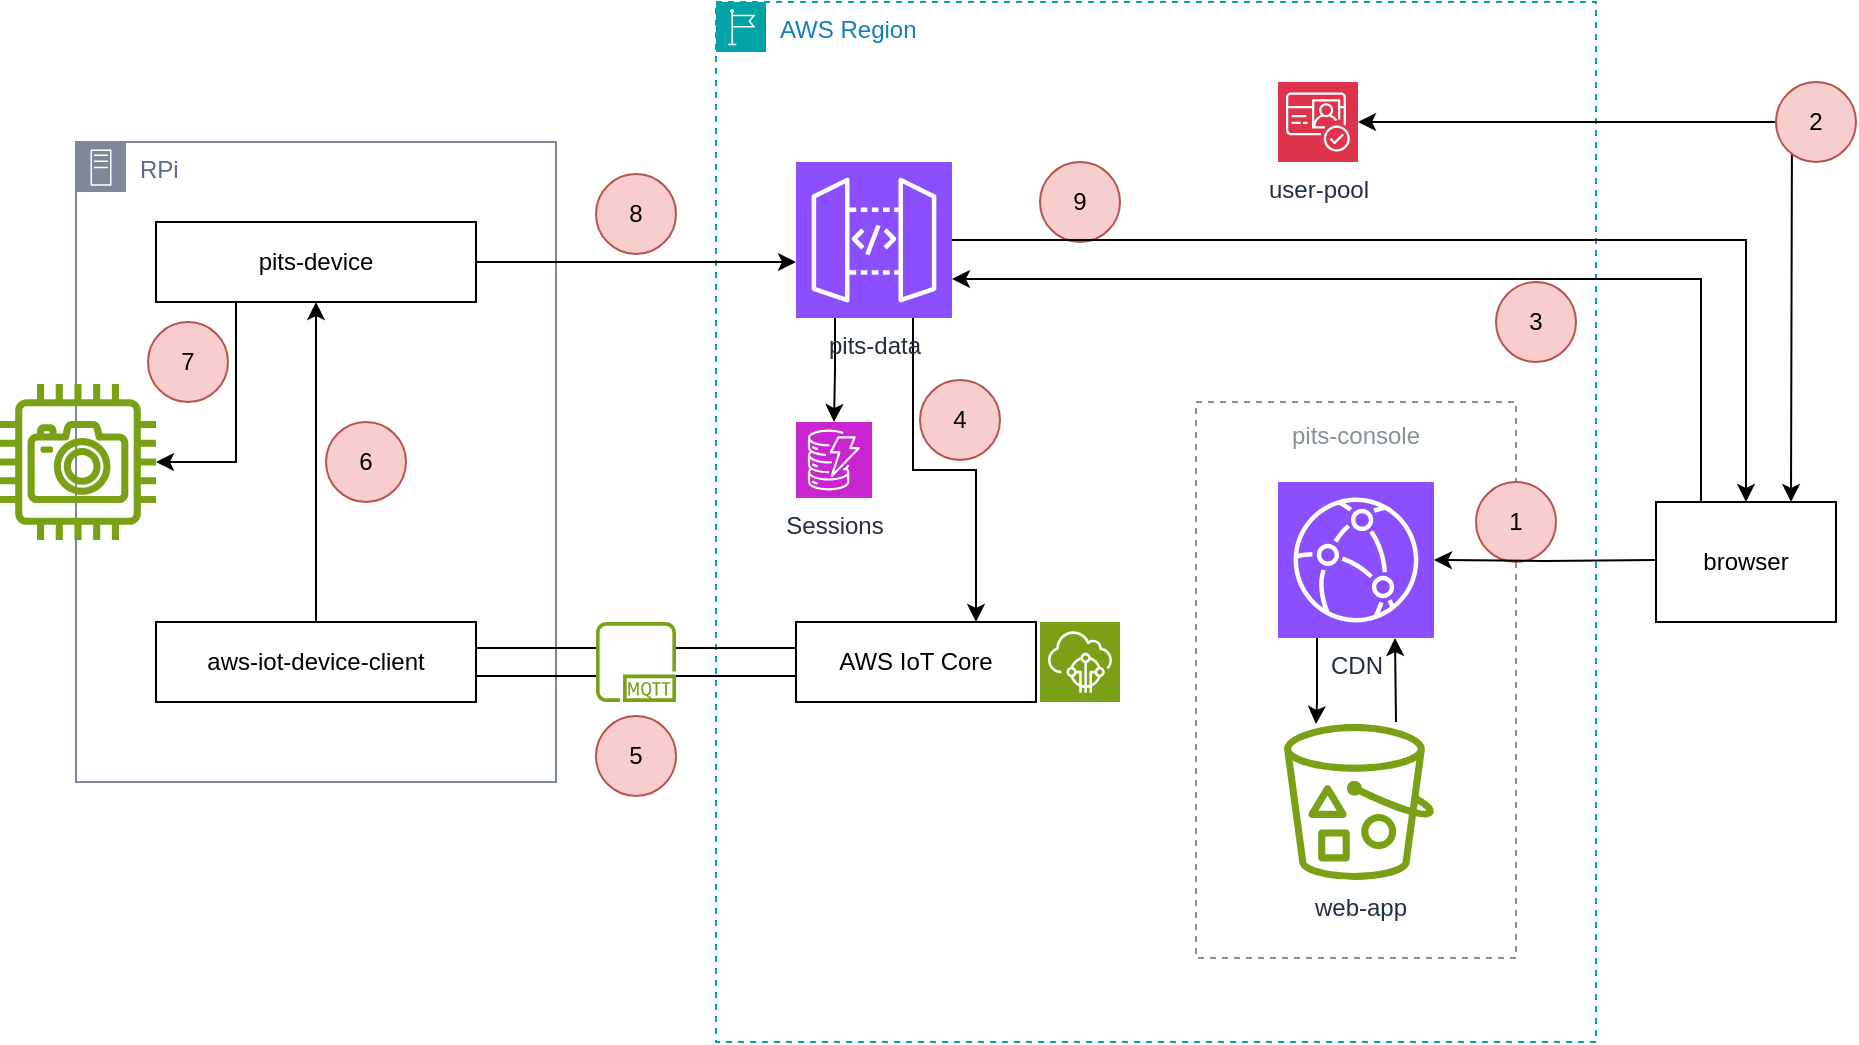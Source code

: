 <mxfile version="24.0.7" type="github">
  <diagram name="Page-1" id="bw7EV-g0r8fkdXiM0yzg">
    <mxGraphModel dx="1434" dy="852" grid="1" gridSize="10" guides="1" tooltips="1" connect="1" arrows="1" fold="1" page="1" pageScale="1" pageWidth="850" pageHeight="1100" math="0" shadow="0">
      <root>
        <mxCell id="0" />
        <mxCell id="1" parent="0" />
        <mxCell id="d7Vb93uje6HNUPE9XAiB-1" value="AWS Region" style="points=[[0,0],[0.25,0],[0.5,0],[0.75,0],[1,0],[1,0.25],[1,0.5],[1,0.75],[1,1],[0.75,1],[0.5,1],[0.25,1],[0,1],[0,0.75],[0,0.5],[0,0.25]];outlineConnect=0;gradientColor=none;html=1;whiteSpace=wrap;fontSize=12;fontStyle=0;container=1;pointerEvents=0;collapsible=0;recursiveResize=0;shape=mxgraph.aws4.group;grIcon=mxgraph.aws4.group_region;strokeColor=#00A4A6;fillColor=none;verticalAlign=top;align=left;spacingLeft=30;fontColor=#147EBA;dashed=1;" vertex="1" parent="1">
          <mxGeometry x="360" y="40" width="440" height="520" as="geometry" />
        </mxCell>
        <mxCell id="d7Vb93uje6HNUPE9XAiB-2" value="pits-console" style="outlineConnect=0;gradientColor=none;html=1;whiteSpace=wrap;fontSize=12;fontStyle=0;strokeColor=#879196;fillColor=none;verticalAlign=top;align=center;fontColor=#879196;dashed=1;spacingTop=3;" vertex="1" parent="d7Vb93uje6HNUPE9XAiB-1">
          <mxGeometry x="240" y="200" width="160" height="278" as="geometry" />
        </mxCell>
        <mxCell id="d7Vb93uje6HNUPE9XAiB-29" style="edgeStyle=orthogonalEdgeStyle;rounded=0;orthogonalLoop=1;jettySize=auto;html=1;exitX=0.25;exitY=1;exitDx=0;exitDy=0;exitPerimeter=0;" edge="1" parent="d7Vb93uje6HNUPE9XAiB-1" source="d7Vb93uje6HNUPE9XAiB-4" target="d7Vb93uje6HNUPE9XAiB-20">
          <mxGeometry relative="1" as="geometry" />
        </mxCell>
        <mxCell id="d7Vb93uje6HNUPE9XAiB-30" style="edgeStyle=orthogonalEdgeStyle;rounded=0;orthogonalLoop=1;jettySize=auto;html=1;exitX=0.75;exitY=1;exitDx=0;exitDy=0;exitPerimeter=0;entryX=0.75;entryY=0;entryDx=0;entryDy=0;" edge="1" parent="d7Vb93uje6HNUPE9XAiB-1" source="d7Vb93uje6HNUPE9XAiB-4" target="d7Vb93uje6HNUPE9XAiB-7">
          <mxGeometry relative="1" as="geometry">
            <Array as="points">
              <mxPoint x="99" y="234" />
              <mxPoint x="130" y="234" />
            </Array>
          </mxGeometry>
        </mxCell>
        <mxCell id="d7Vb93uje6HNUPE9XAiB-4" value="pits-data" style="sketch=0;points=[[0,0,0],[0.25,0,0],[0.5,0,0],[0.75,0,0],[1,0,0],[0,1,0],[0.25,1,0],[0.5,1,0],[0.75,1,0],[1,1,0],[0,0.25,0],[0,0.5,0],[0,0.75,0],[1,0.25,0],[1,0.5,0],[1,0.75,0]];outlineConnect=0;fontColor=#232F3E;fillColor=#8C4FFF;strokeColor=#ffffff;dashed=0;verticalLabelPosition=bottom;verticalAlign=top;align=center;html=1;fontSize=12;fontStyle=0;aspect=fixed;shape=mxgraph.aws4.resourceIcon;resIcon=mxgraph.aws4.api_gateway;" vertex="1" parent="d7Vb93uje6HNUPE9XAiB-1">
          <mxGeometry x="40" y="80" width="78" height="78" as="geometry" />
        </mxCell>
        <mxCell id="d7Vb93uje6HNUPE9XAiB-24" style="edgeStyle=orthogonalEdgeStyle;rounded=0;orthogonalLoop=1;jettySize=auto;html=1;exitX=0.25;exitY=1;exitDx=0;exitDy=0;exitPerimeter=0;" edge="1" parent="d7Vb93uje6HNUPE9XAiB-1" source="d7Vb93uje6HNUPE9XAiB-15" target="d7Vb93uje6HNUPE9XAiB-14">
          <mxGeometry relative="1" as="geometry">
            <Array as="points">
              <mxPoint x="300" y="350" />
              <mxPoint x="300" y="350" />
            </Array>
          </mxGeometry>
        </mxCell>
        <mxCell id="d7Vb93uje6HNUPE9XAiB-15" value="CDN" style="sketch=0;points=[[0,0,0],[0.25,0,0],[0.5,0,0],[0.75,0,0],[1,0,0],[0,1,0],[0.25,1,0],[0.5,1,0],[0.75,1,0],[1,1,0],[0,0.25,0],[0,0.5,0],[0,0.75,0],[1,0.25,0],[1,0.5,0],[1,0.75,0]];outlineConnect=0;fontColor=#232F3E;fillColor=#8C4FFF;strokeColor=#ffffff;dashed=0;verticalLabelPosition=bottom;verticalAlign=top;align=center;html=1;fontSize=12;fontStyle=0;aspect=fixed;shape=mxgraph.aws4.resourceIcon;resIcon=mxgraph.aws4.cloudfront;" vertex="1" parent="d7Vb93uje6HNUPE9XAiB-1">
          <mxGeometry x="281" y="240" width="78" height="78" as="geometry" />
        </mxCell>
        <mxCell id="d7Vb93uje6HNUPE9XAiB-14" value="web-app" style="sketch=0;outlineConnect=0;fontColor=#232F3E;gradientColor=none;fillColor=#7AA116;strokeColor=none;dashed=0;verticalLabelPosition=bottom;verticalAlign=top;align=center;html=1;fontSize=12;fontStyle=0;aspect=fixed;pointerEvents=1;shape=mxgraph.aws4.bucket_with_objects;" vertex="1" parent="d7Vb93uje6HNUPE9XAiB-1">
          <mxGeometry x="284" y="361" width="75" height="78" as="geometry" />
        </mxCell>
        <mxCell id="d7Vb93uje6HNUPE9XAiB-16" value="user-pool" style="sketch=0;points=[[0,0,0],[0.25,0,0],[0.5,0,0],[0.75,0,0],[1,0,0],[0,1,0],[0.25,1,0],[0.5,1,0],[0.75,1,0],[1,1,0],[0,0.25,0],[0,0.5,0],[0,0.75,0],[1,0.25,0],[1,0.5,0],[1,0.75,0]];outlineConnect=0;fontColor=#232F3E;fillColor=#DD344C;strokeColor=#ffffff;dashed=0;verticalLabelPosition=bottom;verticalAlign=top;align=center;html=1;fontSize=12;fontStyle=0;aspect=fixed;shape=mxgraph.aws4.resourceIcon;resIcon=mxgraph.aws4.cognito;" vertex="1" parent="d7Vb93uje6HNUPE9XAiB-1">
          <mxGeometry x="281" y="40" width="40" height="40" as="geometry" />
        </mxCell>
        <mxCell id="d7Vb93uje6HNUPE9XAiB-7" value="AWS IoT Core" style="rounded=0;whiteSpace=wrap;html=1;" vertex="1" parent="d7Vb93uje6HNUPE9XAiB-1">
          <mxGeometry x="40" y="310" width="120" height="40" as="geometry" />
        </mxCell>
        <mxCell id="d7Vb93uje6HNUPE9XAiB-11" value="" style="sketch=0;points=[[0,0,0],[0.25,0,0],[0.5,0,0],[0.75,0,0],[1,0,0],[0,1,0],[0.25,1,0],[0.5,1,0],[0.75,1,0],[1,1,0],[0,0.25,0],[0,0.5,0],[0,0.75,0],[1,0.25,0],[1,0.5,0],[1,0.75,0]];outlineConnect=0;fontColor=#232F3E;fillColor=#7AA116;strokeColor=#ffffff;dashed=0;verticalLabelPosition=bottom;verticalAlign=top;align=center;html=1;fontSize=12;fontStyle=0;aspect=fixed;shape=mxgraph.aws4.resourceIcon;resIcon=mxgraph.aws4.iot_core;" vertex="1" parent="d7Vb93uje6HNUPE9XAiB-1">
          <mxGeometry x="162" y="310" width="40" height="40" as="geometry" />
        </mxCell>
        <mxCell id="d7Vb93uje6HNUPE9XAiB-20" value="Sessions" style="sketch=0;points=[[0,0,0],[0.25,0,0],[0.5,0,0],[0.75,0,0],[1,0,0],[0,1,0],[0.25,1,0],[0.5,1,0],[0.75,1,0],[1,1,0],[0,0.25,0],[0,0.5,0],[0,0.75,0],[1,0.25,0],[1,0.5,0],[1,0.75,0]];outlineConnect=0;fontColor=#232F3E;fillColor=#C925D1;strokeColor=#ffffff;dashed=0;verticalLabelPosition=bottom;verticalAlign=top;align=center;html=1;fontSize=12;fontStyle=0;aspect=fixed;shape=mxgraph.aws4.resourceIcon;resIcon=mxgraph.aws4.dynamodb;" vertex="1" parent="d7Vb93uje6HNUPE9XAiB-1">
          <mxGeometry x="40" y="210" width="38" height="38" as="geometry" />
        </mxCell>
        <mxCell id="d7Vb93uje6HNUPE9XAiB-25" value="" style="endArrow=classic;html=1;rounded=0;entryX=0.75;entryY=1;entryDx=0;entryDy=0;entryPerimeter=0;" edge="1" parent="d7Vb93uje6HNUPE9XAiB-1" target="d7Vb93uje6HNUPE9XAiB-15">
          <mxGeometry width="50" height="50" relative="1" as="geometry">
            <mxPoint x="340" y="360" as="sourcePoint" />
            <mxPoint x="30" y="340" as="targetPoint" />
          </mxGeometry>
        </mxCell>
        <mxCell id="d7Vb93uje6HNUPE9XAiB-35" value="1" style="ellipse;whiteSpace=wrap;html=1;aspect=fixed;fillColor=#f8cecc;strokeColor=#b85450;" vertex="1" parent="d7Vb93uje6HNUPE9XAiB-1">
          <mxGeometry x="380" y="240" width="40" height="40" as="geometry" />
        </mxCell>
        <mxCell id="d7Vb93uje6HNUPE9XAiB-37" value="3" style="ellipse;whiteSpace=wrap;html=1;aspect=fixed;fillColor=#f8cecc;strokeColor=#b85450;" vertex="1" parent="d7Vb93uje6HNUPE9XAiB-1">
          <mxGeometry x="390" y="140" width="40" height="40" as="geometry" />
        </mxCell>
        <mxCell id="d7Vb93uje6HNUPE9XAiB-38" value="4" style="ellipse;whiteSpace=wrap;html=1;aspect=fixed;fillColor=#f8cecc;strokeColor=#b85450;" vertex="1" parent="d7Vb93uje6HNUPE9XAiB-1">
          <mxGeometry x="102" y="189" width="40" height="40" as="geometry" />
        </mxCell>
        <mxCell id="d7Vb93uje6HNUPE9XAiB-43" value="9" style="ellipse;whiteSpace=wrap;html=1;aspect=fixed;fillColor=#f8cecc;strokeColor=#b85450;" vertex="1" parent="d7Vb93uje6HNUPE9XAiB-1">
          <mxGeometry x="162" y="80" width="40" height="40" as="geometry" />
        </mxCell>
        <mxCell id="d7Vb93uje6HNUPE9XAiB-3" value="RPi" style="points=[[0,0],[0.25,0],[0.5,0],[0.75,0],[1,0],[1,0.25],[1,0.5],[1,0.75],[1,1],[0.75,1],[0.5,1],[0.25,1],[0,1],[0,0.75],[0,0.5],[0,0.25]];outlineConnect=0;gradientColor=none;html=1;whiteSpace=wrap;fontSize=12;fontStyle=0;container=1;pointerEvents=0;collapsible=0;recursiveResize=0;shape=mxgraph.aws4.group;grIcon=mxgraph.aws4.group_on_premise;strokeColor=#7D8998;fillColor=none;verticalAlign=top;align=left;spacingLeft=30;fontColor=#5A6C86;dashed=0;" vertex="1" parent="1">
          <mxGeometry x="40" y="110" width="240" height="320" as="geometry" />
        </mxCell>
        <mxCell id="d7Vb93uje6HNUPE9XAiB-31" style="edgeStyle=orthogonalEdgeStyle;rounded=0;orthogonalLoop=1;jettySize=auto;html=1;exitX=0.25;exitY=1;exitDx=0;exitDy=0;" edge="1" parent="d7Vb93uje6HNUPE9XAiB-3" source="d7Vb93uje6HNUPE9XAiB-5" target="d7Vb93uje6HNUPE9XAiB-12">
          <mxGeometry relative="1" as="geometry">
            <Array as="points">
              <mxPoint x="80" y="160" />
            </Array>
          </mxGeometry>
        </mxCell>
        <mxCell id="d7Vb93uje6HNUPE9XAiB-5" value="pits-device" style="rounded=0;whiteSpace=wrap;html=1;" vertex="1" parent="d7Vb93uje6HNUPE9XAiB-3">
          <mxGeometry x="40" y="40" width="160" height="40" as="geometry" />
        </mxCell>
        <mxCell id="d7Vb93uje6HNUPE9XAiB-32" style="edgeStyle=orthogonalEdgeStyle;rounded=0;orthogonalLoop=1;jettySize=auto;html=1;entryX=0.5;entryY=1;entryDx=0;entryDy=0;" edge="1" parent="d7Vb93uje6HNUPE9XAiB-3" source="d7Vb93uje6HNUPE9XAiB-6" target="d7Vb93uje6HNUPE9XAiB-5">
          <mxGeometry relative="1" as="geometry" />
        </mxCell>
        <mxCell id="d7Vb93uje6HNUPE9XAiB-6" value="aws-iot-device-client" style="rounded=0;whiteSpace=wrap;html=1;" vertex="1" parent="d7Vb93uje6HNUPE9XAiB-3">
          <mxGeometry x="40" y="240" width="160" height="40" as="geometry" />
        </mxCell>
        <mxCell id="d7Vb93uje6HNUPE9XAiB-12" value="" style="sketch=0;outlineConnect=0;fontColor=#232F3E;gradientColor=none;fillColor=#7AA116;strokeColor=none;dashed=0;verticalLabelPosition=bottom;verticalAlign=top;align=center;html=1;fontSize=12;fontStyle=0;aspect=fixed;pointerEvents=1;shape=mxgraph.aws4.camera;" vertex="1" parent="d7Vb93uje6HNUPE9XAiB-3">
          <mxGeometry x="-38" y="121" width="78" height="78" as="geometry" />
        </mxCell>
        <mxCell id="d7Vb93uje6HNUPE9XAiB-40" value="6" style="ellipse;whiteSpace=wrap;html=1;aspect=fixed;fillColor=#f8cecc;strokeColor=#b85450;" vertex="1" parent="d7Vb93uje6HNUPE9XAiB-3">
          <mxGeometry x="125" y="140" width="40" height="40" as="geometry" />
        </mxCell>
        <mxCell id="d7Vb93uje6HNUPE9XAiB-41" value="7" style="ellipse;whiteSpace=wrap;html=1;aspect=fixed;fillColor=#f8cecc;strokeColor=#b85450;" vertex="1" parent="d7Vb93uje6HNUPE9XAiB-3">
          <mxGeometry x="36" y="90" width="40" height="40" as="geometry" />
        </mxCell>
        <mxCell id="d7Vb93uje6HNUPE9XAiB-17" style="edgeStyle=orthogonalEdgeStyle;rounded=0;orthogonalLoop=1;jettySize=auto;html=1;shape=link;width=14;" edge="1" parent="1" source="d7Vb93uje6HNUPE9XAiB-18" target="d7Vb93uje6HNUPE9XAiB-7">
          <mxGeometry relative="1" as="geometry" />
        </mxCell>
        <mxCell id="d7Vb93uje6HNUPE9XAiB-19" value="" style="edgeStyle=orthogonalEdgeStyle;rounded=0;orthogonalLoop=1;jettySize=auto;html=1;shape=link;width=14;" edge="1" parent="1" source="d7Vb93uje6HNUPE9XAiB-6" target="d7Vb93uje6HNUPE9XAiB-18">
          <mxGeometry relative="1" as="geometry">
            <mxPoint x="240" y="370" as="sourcePoint" />
            <mxPoint x="400" y="370" as="targetPoint" />
          </mxGeometry>
        </mxCell>
        <mxCell id="d7Vb93uje6HNUPE9XAiB-18" value="" style="sketch=0;outlineConnect=0;fontColor=#232F3E;gradientColor=none;fillColor=#7AA116;strokeColor=none;dashed=0;verticalLabelPosition=bottom;verticalAlign=top;align=center;html=1;fontSize=12;fontStyle=0;aspect=fixed;pointerEvents=1;shape=mxgraph.aws4.mqtt_protocol;" vertex="1" parent="1">
          <mxGeometry x="300" y="350" width="40" height="40" as="geometry" />
        </mxCell>
        <mxCell id="d7Vb93uje6HNUPE9XAiB-22" style="edgeStyle=orthogonalEdgeStyle;rounded=0;orthogonalLoop=1;jettySize=auto;html=1;" edge="1" parent="1" target="d7Vb93uje6HNUPE9XAiB-15">
          <mxGeometry relative="1" as="geometry">
            <mxPoint x="830" y="319" as="sourcePoint" />
          </mxGeometry>
        </mxCell>
        <mxCell id="d7Vb93uje6HNUPE9XAiB-26" value="" style="endArrow=classic;startArrow=classic;html=1;rounded=0;entryX=0.75;entryY=0;entryDx=0;entryDy=0;exitX=1;exitY=0.5;exitDx=0;exitDy=0;exitPerimeter=0;" edge="1" parent="1" source="d7Vb93uje6HNUPE9XAiB-16" target="d7Vb93uje6HNUPE9XAiB-27">
          <mxGeometry width="50" height="50" relative="1" as="geometry">
            <mxPoint x="340" y="430" as="sourcePoint" />
            <mxPoint x="855" y="289" as="targetPoint" />
            <Array as="points">
              <mxPoint x="898" y="100" />
            </Array>
          </mxGeometry>
        </mxCell>
        <mxCell id="d7Vb93uje6HNUPE9XAiB-27" value="browser" style="rounded=0;whiteSpace=wrap;html=1;" vertex="1" parent="1">
          <mxGeometry x="830" y="290" width="90" height="60" as="geometry" />
        </mxCell>
        <mxCell id="d7Vb93uje6HNUPE9XAiB-28" style="edgeStyle=orthogonalEdgeStyle;rounded=0;orthogonalLoop=1;jettySize=auto;html=1;exitX=0.25;exitY=0;exitDx=0;exitDy=0;entryX=1;entryY=0.75;entryDx=0;entryDy=0;entryPerimeter=0;" edge="1" parent="1" source="d7Vb93uje6HNUPE9XAiB-27" target="d7Vb93uje6HNUPE9XAiB-4">
          <mxGeometry relative="1" as="geometry" />
        </mxCell>
        <mxCell id="d7Vb93uje6HNUPE9XAiB-33" style="edgeStyle=orthogonalEdgeStyle;rounded=0;orthogonalLoop=1;jettySize=auto;html=1;entryX=0;entryY=0.641;entryDx=0;entryDy=0;entryPerimeter=0;" edge="1" parent="1" source="d7Vb93uje6HNUPE9XAiB-5" target="d7Vb93uje6HNUPE9XAiB-4">
          <mxGeometry relative="1" as="geometry" />
        </mxCell>
        <mxCell id="d7Vb93uje6HNUPE9XAiB-34" style="edgeStyle=orthogonalEdgeStyle;rounded=0;orthogonalLoop=1;jettySize=auto;html=1;exitX=1;exitY=0.5;exitDx=0;exitDy=0;exitPerimeter=0;" edge="1" parent="1" source="d7Vb93uje6HNUPE9XAiB-4" target="d7Vb93uje6HNUPE9XAiB-27">
          <mxGeometry relative="1" as="geometry" />
        </mxCell>
        <mxCell id="d7Vb93uje6HNUPE9XAiB-36" value="2" style="ellipse;whiteSpace=wrap;html=1;aspect=fixed;fillColor=#f8cecc;strokeColor=#b85450;" vertex="1" parent="1">
          <mxGeometry x="890" y="80" width="40" height="40" as="geometry" />
        </mxCell>
        <mxCell id="d7Vb93uje6HNUPE9XAiB-39" value="5" style="ellipse;whiteSpace=wrap;html=1;aspect=fixed;fillColor=#f8cecc;strokeColor=#b85450;" vertex="1" parent="1">
          <mxGeometry x="300" y="397" width="40" height="40" as="geometry" />
        </mxCell>
        <mxCell id="d7Vb93uje6HNUPE9XAiB-42" value="8" style="ellipse;whiteSpace=wrap;html=1;aspect=fixed;fillColor=#f8cecc;strokeColor=#b85450;" vertex="1" parent="1">
          <mxGeometry x="300" y="126" width="40" height="40" as="geometry" />
        </mxCell>
      </root>
    </mxGraphModel>
  </diagram>
</mxfile>
